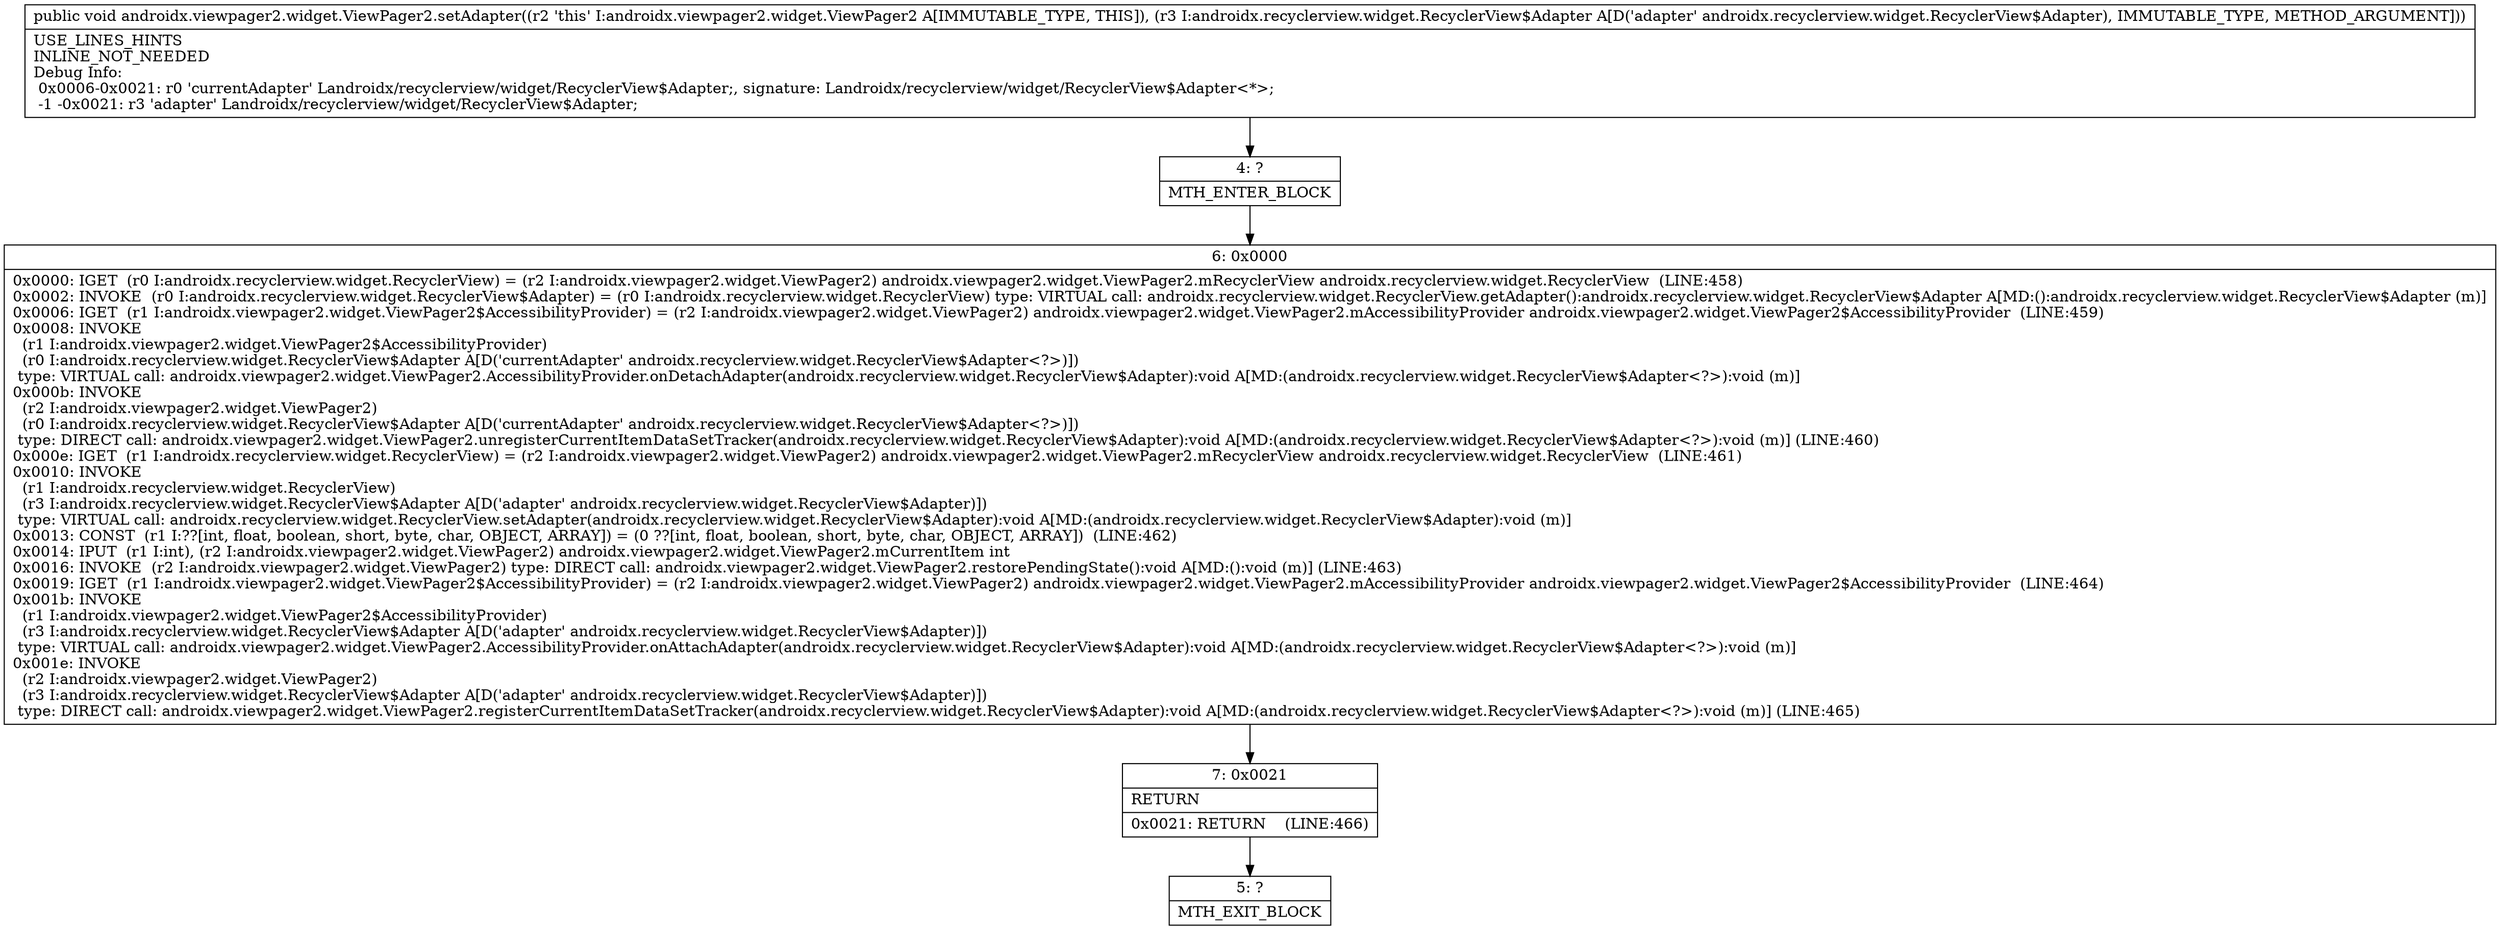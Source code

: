 digraph "CFG forandroidx.viewpager2.widget.ViewPager2.setAdapter(Landroidx\/recyclerview\/widget\/RecyclerView$Adapter;)V" {
Node_4 [shape=record,label="{4\:\ ?|MTH_ENTER_BLOCK\l}"];
Node_6 [shape=record,label="{6\:\ 0x0000|0x0000: IGET  (r0 I:androidx.recyclerview.widget.RecyclerView) = (r2 I:androidx.viewpager2.widget.ViewPager2) androidx.viewpager2.widget.ViewPager2.mRecyclerView androidx.recyclerview.widget.RecyclerView  (LINE:458)\l0x0002: INVOKE  (r0 I:androidx.recyclerview.widget.RecyclerView$Adapter) = (r0 I:androidx.recyclerview.widget.RecyclerView) type: VIRTUAL call: androidx.recyclerview.widget.RecyclerView.getAdapter():androidx.recyclerview.widget.RecyclerView$Adapter A[MD:():androidx.recyclerview.widget.RecyclerView$Adapter (m)]\l0x0006: IGET  (r1 I:androidx.viewpager2.widget.ViewPager2$AccessibilityProvider) = (r2 I:androidx.viewpager2.widget.ViewPager2) androidx.viewpager2.widget.ViewPager2.mAccessibilityProvider androidx.viewpager2.widget.ViewPager2$AccessibilityProvider  (LINE:459)\l0x0008: INVOKE  \l  (r1 I:androidx.viewpager2.widget.ViewPager2$AccessibilityProvider)\l  (r0 I:androidx.recyclerview.widget.RecyclerView$Adapter A[D('currentAdapter' androidx.recyclerview.widget.RecyclerView$Adapter\<?\>)])\l type: VIRTUAL call: androidx.viewpager2.widget.ViewPager2.AccessibilityProvider.onDetachAdapter(androidx.recyclerview.widget.RecyclerView$Adapter):void A[MD:(androidx.recyclerview.widget.RecyclerView$Adapter\<?\>):void (m)]\l0x000b: INVOKE  \l  (r2 I:androidx.viewpager2.widget.ViewPager2)\l  (r0 I:androidx.recyclerview.widget.RecyclerView$Adapter A[D('currentAdapter' androidx.recyclerview.widget.RecyclerView$Adapter\<?\>)])\l type: DIRECT call: androidx.viewpager2.widget.ViewPager2.unregisterCurrentItemDataSetTracker(androidx.recyclerview.widget.RecyclerView$Adapter):void A[MD:(androidx.recyclerview.widget.RecyclerView$Adapter\<?\>):void (m)] (LINE:460)\l0x000e: IGET  (r1 I:androidx.recyclerview.widget.RecyclerView) = (r2 I:androidx.viewpager2.widget.ViewPager2) androidx.viewpager2.widget.ViewPager2.mRecyclerView androidx.recyclerview.widget.RecyclerView  (LINE:461)\l0x0010: INVOKE  \l  (r1 I:androidx.recyclerview.widget.RecyclerView)\l  (r3 I:androidx.recyclerview.widget.RecyclerView$Adapter A[D('adapter' androidx.recyclerview.widget.RecyclerView$Adapter)])\l type: VIRTUAL call: androidx.recyclerview.widget.RecyclerView.setAdapter(androidx.recyclerview.widget.RecyclerView$Adapter):void A[MD:(androidx.recyclerview.widget.RecyclerView$Adapter):void (m)]\l0x0013: CONST  (r1 I:??[int, float, boolean, short, byte, char, OBJECT, ARRAY]) = (0 ??[int, float, boolean, short, byte, char, OBJECT, ARRAY])  (LINE:462)\l0x0014: IPUT  (r1 I:int), (r2 I:androidx.viewpager2.widget.ViewPager2) androidx.viewpager2.widget.ViewPager2.mCurrentItem int \l0x0016: INVOKE  (r2 I:androidx.viewpager2.widget.ViewPager2) type: DIRECT call: androidx.viewpager2.widget.ViewPager2.restorePendingState():void A[MD:():void (m)] (LINE:463)\l0x0019: IGET  (r1 I:androidx.viewpager2.widget.ViewPager2$AccessibilityProvider) = (r2 I:androidx.viewpager2.widget.ViewPager2) androidx.viewpager2.widget.ViewPager2.mAccessibilityProvider androidx.viewpager2.widget.ViewPager2$AccessibilityProvider  (LINE:464)\l0x001b: INVOKE  \l  (r1 I:androidx.viewpager2.widget.ViewPager2$AccessibilityProvider)\l  (r3 I:androidx.recyclerview.widget.RecyclerView$Adapter A[D('adapter' androidx.recyclerview.widget.RecyclerView$Adapter)])\l type: VIRTUAL call: androidx.viewpager2.widget.ViewPager2.AccessibilityProvider.onAttachAdapter(androidx.recyclerview.widget.RecyclerView$Adapter):void A[MD:(androidx.recyclerview.widget.RecyclerView$Adapter\<?\>):void (m)]\l0x001e: INVOKE  \l  (r2 I:androidx.viewpager2.widget.ViewPager2)\l  (r3 I:androidx.recyclerview.widget.RecyclerView$Adapter A[D('adapter' androidx.recyclerview.widget.RecyclerView$Adapter)])\l type: DIRECT call: androidx.viewpager2.widget.ViewPager2.registerCurrentItemDataSetTracker(androidx.recyclerview.widget.RecyclerView$Adapter):void A[MD:(androidx.recyclerview.widget.RecyclerView$Adapter\<?\>):void (m)] (LINE:465)\l}"];
Node_7 [shape=record,label="{7\:\ 0x0021|RETURN\l|0x0021: RETURN    (LINE:466)\l}"];
Node_5 [shape=record,label="{5\:\ ?|MTH_EXIT_BLOCK\l}"];
MethodNode[shape=record,label="{public void androidx.viewpager2.widget.ViewPager2.setAdapter((r2 'this' I:androidx.viewpager2.widget.ViewPager2 A[IMMUTABLE_TYPE, THIS]), (r3 I:androidx.recyclerview.widget.RecyclerView$Adapter A[D('adapter' androidx.recyclerview.widget.RecyclerView$Adapter), IMMUTABLE_TYPE, METHOD_ARGUMENT]))  | USE_LINES_HINTS\lINLINE_NOT_NEEDED\lDebug Info:\l  0x0006\-0x0021: r0 'currentAdapter' Landroidx\/recyclerview\/widget\/RecyclerView$Adapter;, signature: Landroidx\/recyclerview\/widget\/RecyclerView$Adapter\<*\>;\l  \-1 \-0x0021: r3 'adapter' Landroidx\/recyclerview\/widget\/RecyclerView$Adapter;\l}"];
MethodNode -> Node_4;Node_4 -> Node_6;
Node_6 -> Node_7;
Node_7 -> Node_5;
}

